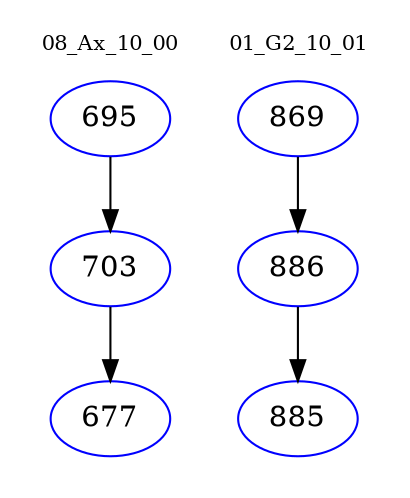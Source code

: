 digraph{
subgraph cluster_0 {
color = white
label = "08_Ax_10_00";
fontsize=10;
T0_695 [label="695", color="blue"]
T0_695 -> T0_703 [color="black"]
T0_703 [label="703", color="blue"]
T0_703 -> T0_677 [color="black"]
T0_677 [label="677", color="blue"]
}
subgraph cluster_1 {
color = white
label = "01_G2_10_01";
fontsize=10;
T1_869 [label="869", color="blue"]
T1_869 -> T1_886 [color="black"]
T1_886 [label="886", color="blue"]
T1_886 -> T1_885 [color="black"]
T1_885 [label="885", color="blue"]
}
}
